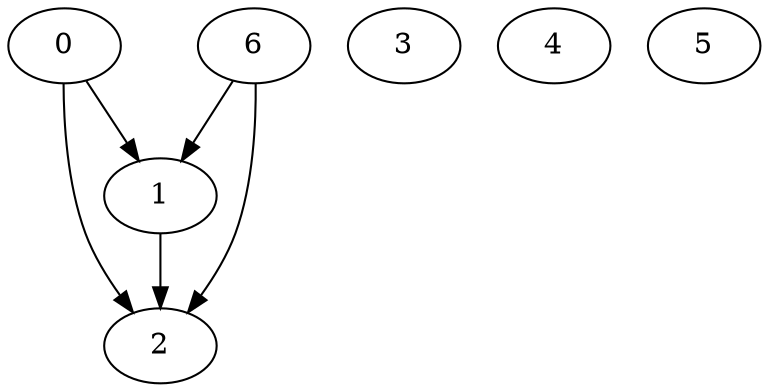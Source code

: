 strict digraph "dependency_graph.dot" {
// Node definitions.
0 [name=griffon];
1;
2;
3;
4;
5;
6;

// Edge definitions.
0 -> 1;
0 -> 2;
1 -> 2;
6 -> 1;
6 -> 2;
}